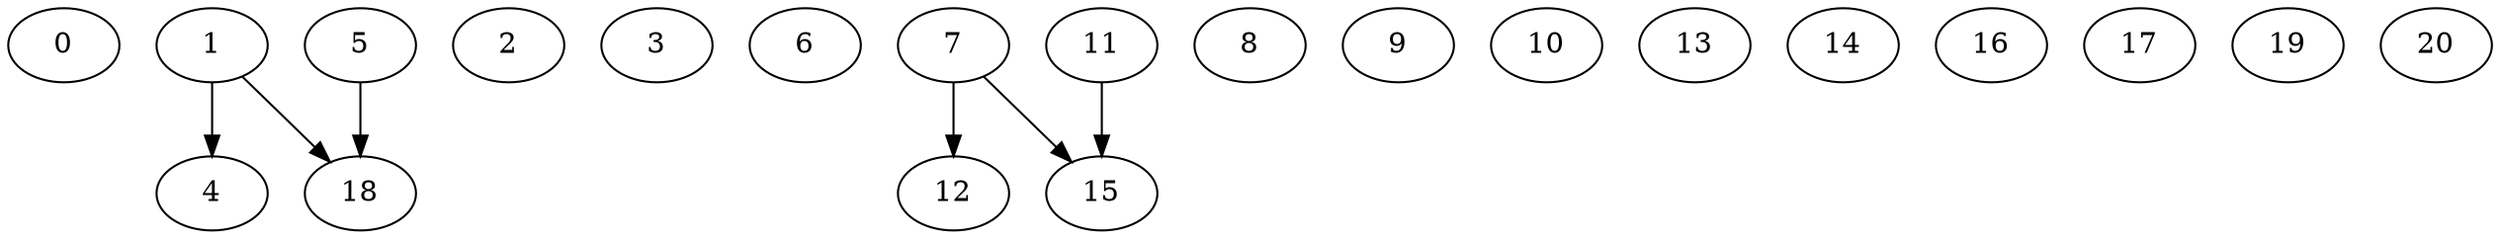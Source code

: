 digraph "Random_Nodes_21_Density_0.29_CCR_2.00_WeightType_Random" {
	0	 [Weight=5];
	1	 [Weight=8];
	4	 [Weight=3];
	1 -> 4	 [Weight=18];
	18	 [Weight=7];
	1 -> 18	 [Weight=12];
	2	 [Weight=7];
	3	 [Weight=7];
	5	 [Weight=4];
	5 -> 18	 [Weight=54];
	6	 [Weight=8];
	7	 [Weight=6];
	12	 [Weight=9];
	7 -> 12	 [Weight=60];
	15	 [Weight=5];
	7 -> 15	 [Weight=60];
	8	 [Weight=7];
	9	 [Weight=9];
	10	 [Weight=6];
	11	 [Weight=4];
	11 -> 15	 [Weight=36];
	13	 [Weight=2];
	14	 [Weight=10];
	16	 [Weight=2];
	17	 [Weight=2];
	19	 [Weight=5];
	20	 [Weight=4];
}
